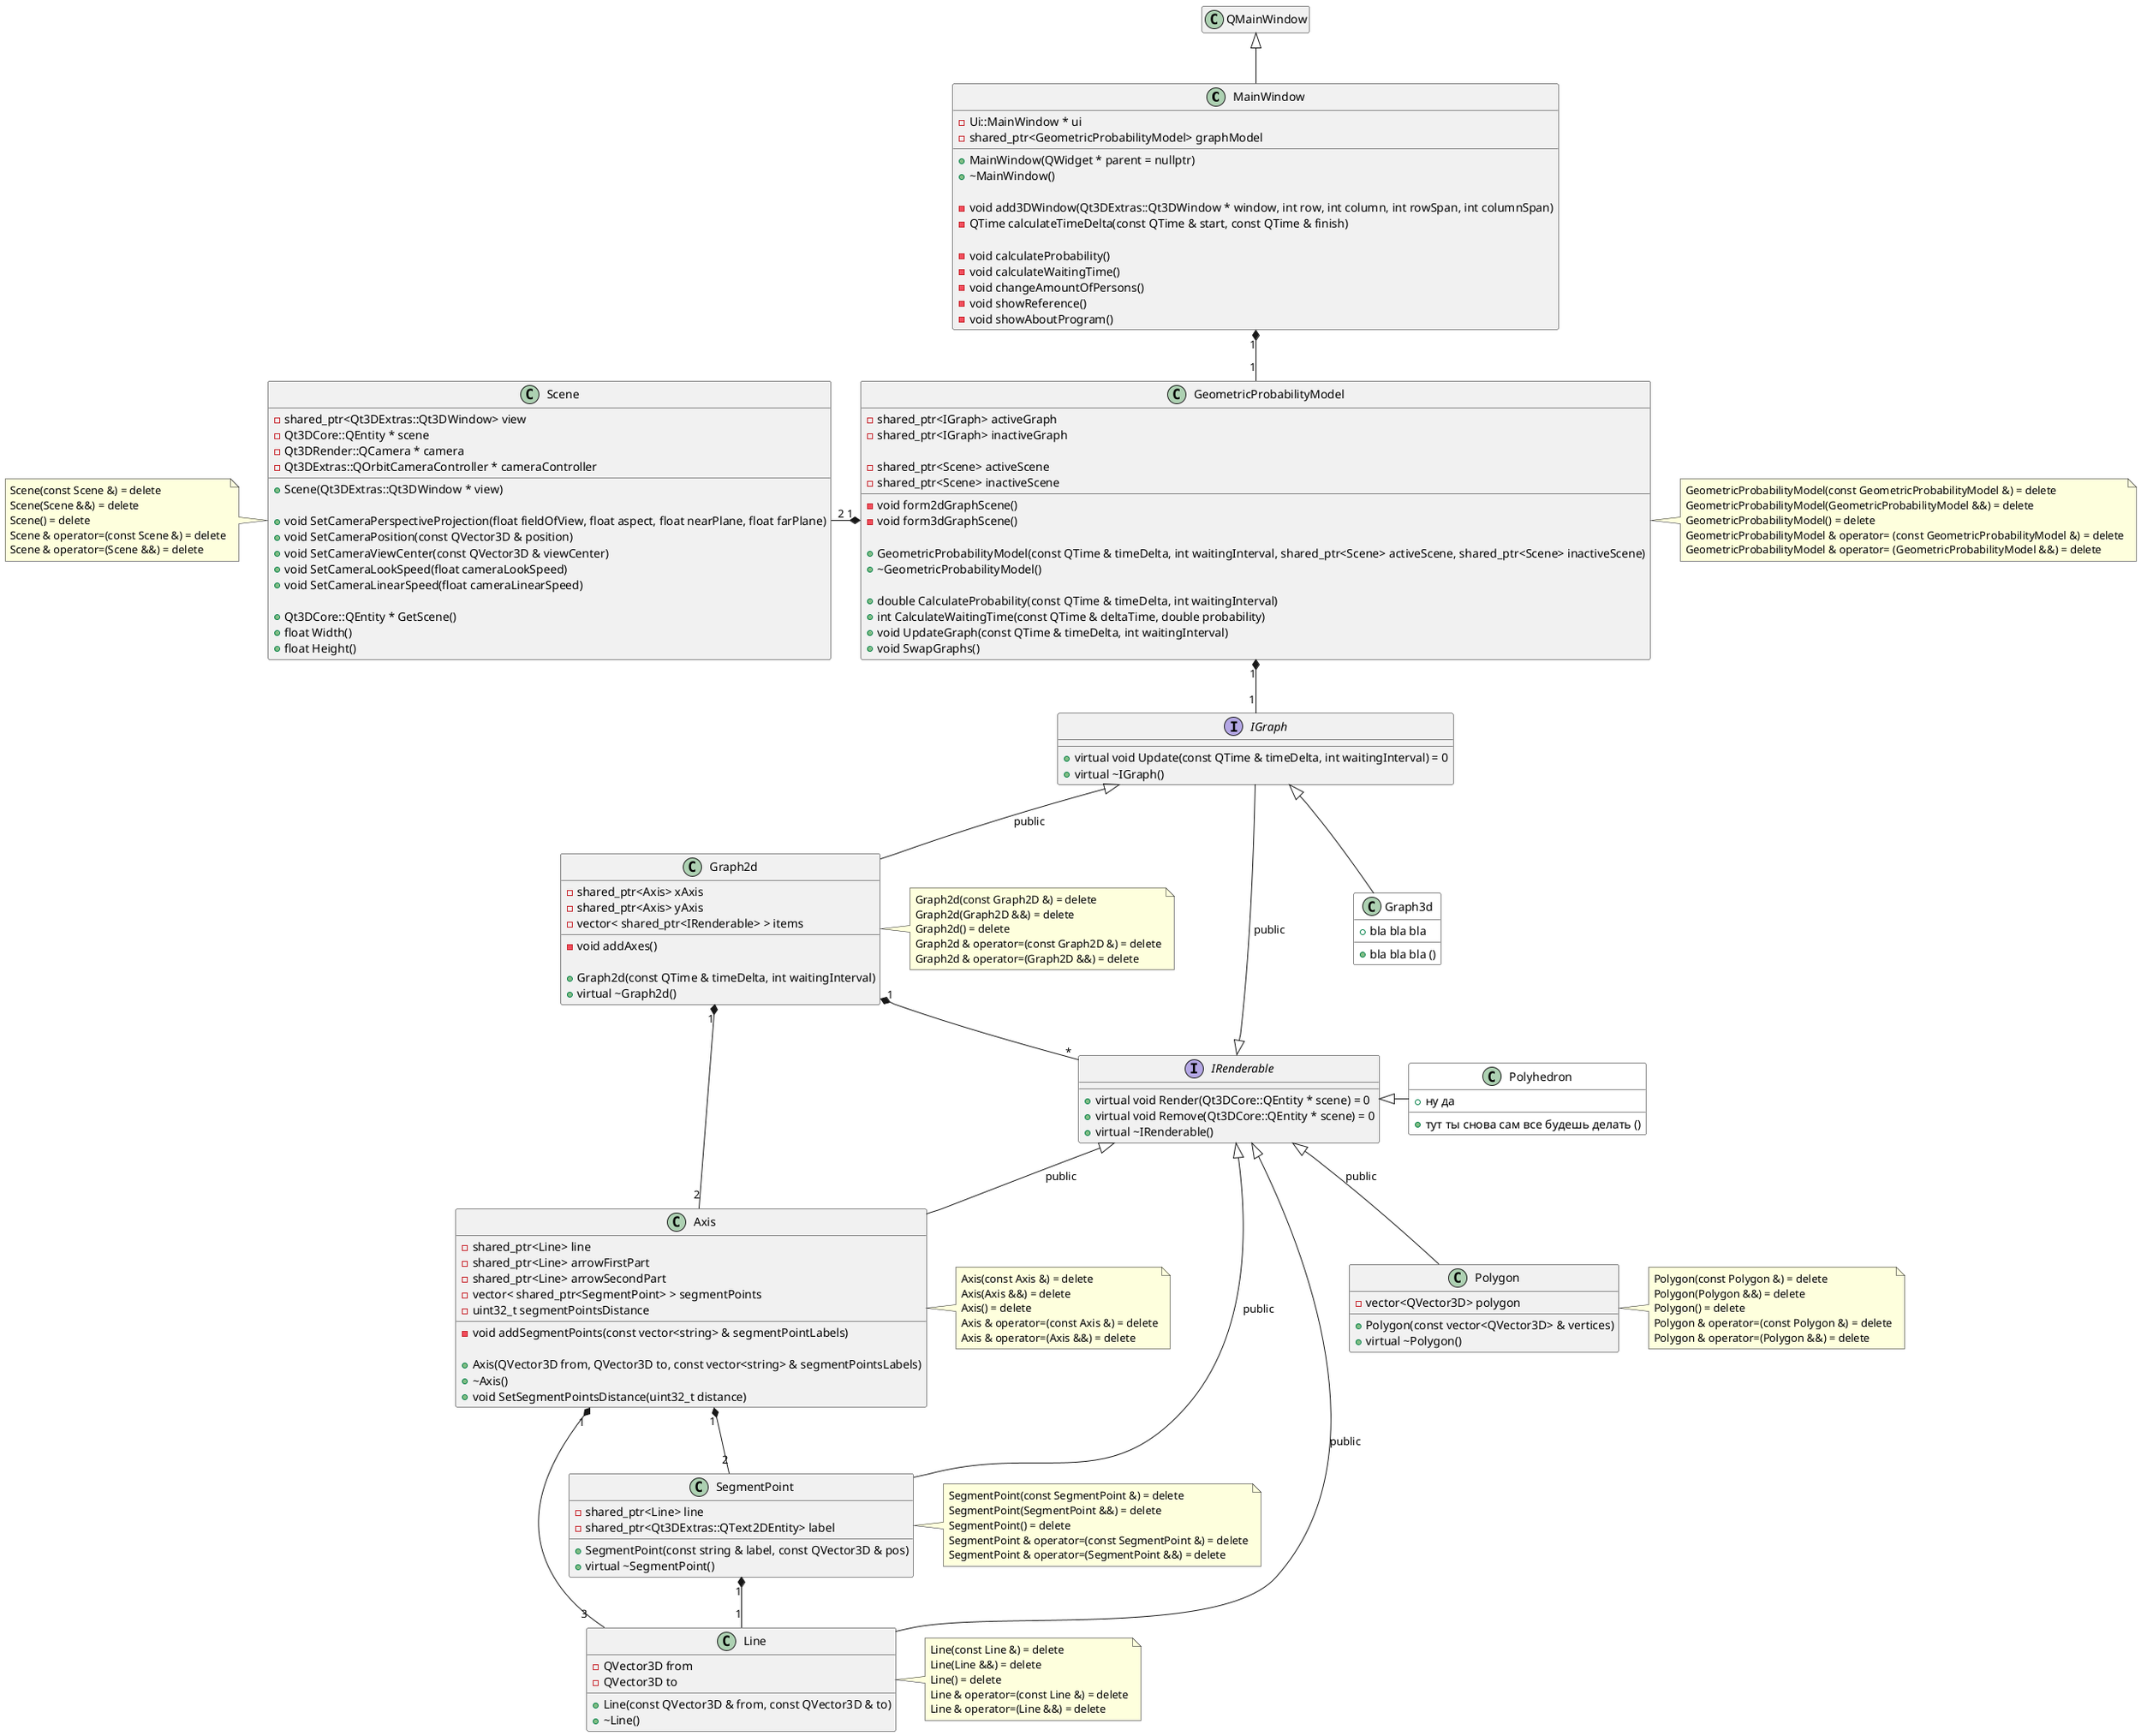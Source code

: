 @startuml 

'https://plantuml.com/class-diagram

class MainWindow {
    - Ui::MainWindow * ui
    - shared_ptr<GeometricProbabilityModel> graphModel

    + MainWindow(QWidget * parent = nullptr)
    + ~MainWindow()

    - void add3DWindow(Qt3DExtras::Qt3DWindow * window, int row, int column, int rowSpan, int columnSpan)
    - QTime calculateTimeDelta(const QTime & start, const QTime & finish)

    - void calculateProbability()
    - void calculateWaitingTime()
    - void changeAmountOfPersons()
    - void showReference()
    - void showAboutProgram()
}
QMainWindow <|-- MainWindow
hide QMainWindow members



class GeometricProbabilityModel {
    - shared_ptr<IGraph> activeGraph
    - shared_ptr<IGraph> inactiveGraph

    - shared_ptr<Scene> activeScene
    - shared_ptr<Scene> inactiveScene

    - void form2dGraphScene()
    - void form3dGraphScene()

    + GeometricProbabilityModel(const QTime & timeDelta, int waitingInterval, shared_ptr<Scene> activeScene, shared_ptr<Scene> inactiveScene)
    + ~GeometricProbabilityModel()

    + double CalculateProbability(const QTime & timeDelta, int waitingInterval)
    + int CalculateWaitingTime(const QTime & deltaTime, double probability)
    + void UpdateGraph(const QTime & timeDelta, int waitingInterval)
    + void SwapGraphs()
}
MainWindow "1" *-- "1" GeometricProbabilityModel
note left of GeometricProbabilityModel::"graph"
    на этом месте будет стоять либо двухмерный,
    либо трехмерный график
end note
note right of GeometricProbabilityModel
    GeometricProbabilityModel(const GeometricProbabilityModel &) = delete
    GeometricProbabilityModel(GeometricProbabilityModel &&) = delete
    GeometricProbabilityModel() = delete
    GeometricProbabilityModel & operator= (const GeometricProbabilityModel &) = delete
    GeometricProbabilityModel & operator= (GeometricProbabilityModel &&) = delete
end note



interface IGraph {
    + virtual void Update(const QTime & timeDelta, int waitingInterval) = 0
    + virtual ~IGraph()
}
IRenderable <|-- IGraph : public
GeometricProbabilityModel "1" *-- "1" IGraph
note left of IGraph::"mainFigure"
    основная фигура, характеризующая
    геометрическую вероятность
end note
note left of IGraph::"boundingFigure"
    фигура, ограничивающая основную
end note



class Graph2d {
    - shared_ptr<Axis> xAxis
    - shared_ptr<Axis> yAxis
    - vector< shared_ptr<IRenderable> > items

    - void addAxes()

    + Graph2d(const QTime & timeDelta, int waitingInterval)
    + virtual ~Graph2d()
}
IGraph <|-- Graph2d : public
note right of Graph2d
    Graph2d(const Graph2D &) = delete
    Graph2d(Graph2D &&) = delete
    Graph2d() = delete
    Graph2d & operator=(const Graph2D &) = delete
    Graph2d & operator=(Graph2D &&) = delete
end note



class Graph3d #white { /' #white окрашивает объект в белый цвет '/
    + bla bla bla
    + bla bla bla ()
}
IGraph <|-- Graph3d



class Axis {
    - shared_ptr<Line> line
    - shared_ptr<Line> arrowFirstPart
    - shared_ptr<Line> arrowSecondPart
    - vector< shared_ptr<SegmentPoint> > segmentPoints
    - uint32_t segmentPointsDistance

    - void addSegmentPoints(const vector<string> & segmentPointLabels)

    + Axis(QVector3D from, QVector3D to, const vector<string> & segmentPointsLabels)
    + ~Axis()
    + void SetSegmentPointsDistance(uint32_t distance)
}
IRenderable <|-- Axis : public
Graph2d "1" *-- "2" Axis
note right of Axis
    Axis(const Axis &) = delete
    Axis(Axis &&) = delete
    Axis() = delete
    Axis & operator=(const Axis &) = delete
    Axis & operator=(Axis &&) = delete
end note



class SegmentPoint {
    - shared_ptr<Line> line
    - shared_ptr<Qt3DExtras::QText2DEntity> label

    + SegmentPoint(const string & label, const QVector3D & pos)
    + virtual ~SegmentPoint()
}
IRenderable <|-- SegmentPoint : public
Axis "1" *-- "2" SegmentPoint
note right of SegmentPoint
    SegmentPoint(const SegmentPoint &) = delete
    SegmentPoint(SegmentPoint &&) = delete
    SegmentPoint() = delete
    SegmentPoint & operator=(const SegmentPoint &) = delete
    SegmentPoint & operator=(SegmentPoint &&) = delete
end note



class Polygon {
    - vector<QVector3D> polygon

    + Polygon(const vector<QVector3D> & vertices)
    + virtual ~Polygon()
}
IRenderable <|-- Polygon : public
note right of Polygon
    Polygon(const Polygon &) = delete
    Polygon(Polygon &&) = delete
    Polygon() = delete
    Polygon & operator=(const Polygon &) = delete
    Polygon & operator=(Polygon &&) = delete
end note



class Polyhedron #white { /' #white окрашивает объект в белый цвет '/
    + ну да
    + тут ты снова сам все будешь делать ()
}
IRenderable <|- Polyhedron



interface IRenderable {
    + virtual void Render(Qt3DCore::QEntity * scene) = 0
    + virtual void Remove(Qt3DCore::QEntity * scene) = 0
    + virtual ~IRenderable()
}
IGraph -[hidden]- IRenderable
Graph2d "1" *-- "*" IRenderable


class Line {
    - QVector3D from
    - QVector3D to

    + Line(const QVector3D & from, const QVector3D & to)
    + ~Line()
}
IRenderable <|-- Line : public
SegmentPoint "1" *-- "1" Line
Axis "1" *-- "3" Line
note right of Line
    Line(const Line &) = delete
    Line(Line &&) = delete
    Line() = delete
    Line & operator=(const Line &) = delete
    Line & operator=(Line &&) = delete
end note



class Scene {
	- shared_ptr<Qt3DExtras::Qt3DWindow> view
	- Qt3DCore::QEntity * scene
	- Qt3DRender::QCamera * camera
	- Qt3DExtras::QOrbitCameraController * cameraController

    + Scene(Qt3DExtras::Qt3DWindow * view)

	+ void SetCameraPerspectiveProjection(float fieldOfView, float aspect, float nearPlane, float farPlane)
	+ void SetCameraPosition(const QVector3D & position)
	+ void SetCameraViewCenter(const QVector3D & viewCenter)
	+ void SetCameraLookSpeed(float cameraLookSpeed)
	+ void SetCameraLinearSpeed(float cameraLinearSpeed)

	+ Qt3DCore::QEntity * GetScene()
	+ float Width()
	+ float Height()
}
GeometricProbabilityModel "1" *-left- "2" Scene
note left of Scene
    Scene(const Scene &) = delete
    Scene(Scene &&) = delete
    Scene() = delete
    Scene & operator=(const Scene &) = delete
    Scene & operator=(Scene &&) = delete
end note

@enduml